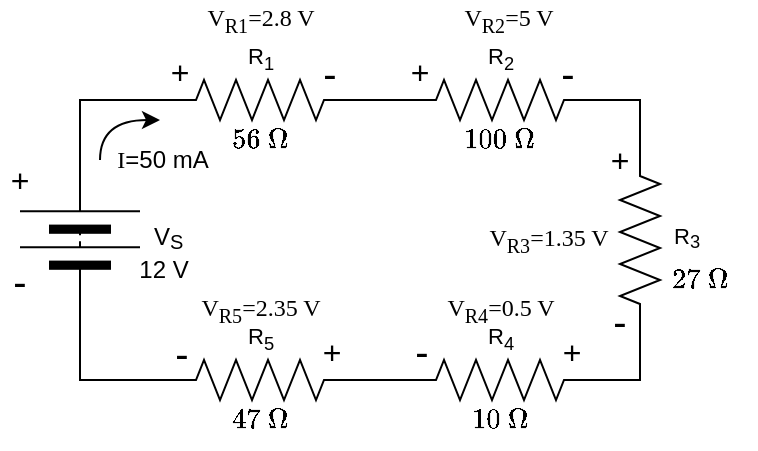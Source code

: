 <mxfile version="28.2.0">
  <diagram name="Page-1" id="PuLOtIR65A3qIiVa_A3N">
    <mxGraphModel dx="433" dy="817" grid="1" gridSize="10" guides="1" tooltips="1" connect="1" arrows="1" fold="1" page="1" pageScale="1" pageWidth="827" pageHeight="1169" math="1" shadow="0">
      <root>
        <mxCell id="0" />
        <mxCell id="1" parent="0" />
        <mxCell id="iDlP_LBRREziJw6GV0ev-6" value="$$56\ \Omega$$" style="text;strokeColor=none;fillColor=none;html=1;align=center;verticalAlign=middle;whiteSpace=wrap;rounded=0;fontSize=12;" parent="1" vertex="1">
          <mxGeometry x="150" y="170" width="40" height="20" as="geometry" />
        </mxCell>
        <mxCell id="iDlP_LBRREziJw6GV0ev-7" value="$$100\ \Omega$$" style="text;strokeColor=none;fillColor=none;html=1;align=center;verticalAlign=middle;whiteSpace=wrap;rounded=0;fontSize=12;" parent="1" vertex="1">
          <mxGeometry x="270" y="170" width="40" height="20" as="geometry" />
        </mxCell>
        <mxCell id="iDlP_LBRREziJw6GV0ev-8" value="$$10\ \Omega$$" style="text;strokeColor=none;fillColor=none;html=1;align=center;verticalAlign=middle;whiteSpace=wrap;rounded=0;fontSize=12;" parent="1" vertex="1">
          <mxGeometry x="270" y="310" width="40" height="20" as="geometry" />
        </mxCell>
        <mxCell id="iDlP_LBRREziJw6GV0ev-9" value="$$47\ \Omega$$" style="text;strokeColor=none;fillColor=none;html=1;align=center;verticalAlign=middle;whiteSpace=wrap;rounded=0;fontSize=12;" parent="1" vertex="1">
          <mxGeometry x="150" y="310" width="40" height="20" as="geometry" />
        </mxCell>
        <mxCell id="iDlP_LBRREziJw6GV0ev-10" value="$$27\ \Omega$$" style="text;strokeColor=none;fillColor=none;html=1;align=center;verticalAlign=middle;whiteSpace=wrap;rounded=0;fontSize=12;" parent="1" vertex="1">
          <mxGeometry x="370" y="240" width="40" height="20" as="geometry" />
        </mxCell>
        <mxCell id="2pu_WXE8F38l1igqx0rk-7" value="&lt;font style=&quot;font-size: 20px;&quot;&gt;-&lt;/font&gt;" style="text;strokeColor=none;fillColor=none;html=1;align=center;verticalAlign=middle;whiteSpace=wrap;rounded=0;fontSize=12;fontFamily=Helvetica;fontColor=default;labelBackgroundColor=default;" parent="1" vertex="1">
          <mxGeometry x="340" y="260" width="20" height="20" as="geometry" />
        </mxCell>
        <mxCell id="iDlP_LBRREziJw6GV0ev-19" value="&lt;font style=&quot;font-size: 16px;&quot;&gt;+&lt;/font&gt;" style="text;strokeColor=none;fillColor=none;html=1;align=center;verticalAlign=middle;whiteSpace=wrap;rounded=0;fontSize=12;fontFamily=Helvetica;fontColor=default;labelBackgroundColor=default;" parent="1" vertex="1">
          <mxGeometry x="40" y="190" width="20" height="20" as="geometry" />
        </mxCell>
        <mxCell id="iDlP_LBRREziJw6GV0ev-20" value="&lt;font style=&quot;font-size: 20px;&quot;&gt;-&lt;/font&gt;" style="text;strokeColor=none;fillColor=none;html=1;align=center;verticalAlign=middle;whiteSpace=wrap;rounded=0;fontSize=12;fontFamily=Helvetica;fontColor=default;labelBackgroundColor=default;" parent="1" vertex="1">
          <mxGeometry x="40" y="240" width="20" height="20" as="geometry" />
        </mxCell>
        <mxCell id="2pu_WXE8F38l1igqx0rk-2" value="&lt;font style=&quot;font-size: 16px;&quot;&gt;+&lt;/font&gt;" style="text;strokeColor=none;fillColor=none;html=1;align=center;verticalAlign=middle;whiteSpace=wrap;rounded=0;fontSize=12;fontFamily=Helvetica;fontColor=default;labelBackgroundColor=default;" parent="1" vertex="1">
          <mxGeometry x="120" y="136" width="20" height="20" as="geometry" />
        </mxCell>
        <mxCell id="2pu_WXE8F38l1igqx0rk-3" value="&lt;font style=&quot;font-size: 16px;&quot;&gt;+&lt;/font&gt;" style="text;strokeColor=none;fillColor=none;html=1;align=center;verticalAlign=middle;whiteSpace=wrap;rounded=0;fontSize=12;fontFamily=Helvetica;fontColor=default;labelBackgroundColor=default;" parent="1" vertex="1">
          <mxGeometry x="240" y="136" width="20" height="20" as="geometry" />
        </mxCell>
        <mxCell id="2pu_WXE8F38l1igqx0rk-4" value="&lt;font style=&quot;font-size: 16px;&quot;&gt;+&lt;/font&gt;" style="text;strokeColor=none;fillColor=none;html=1;align=center;verticalAlign=middle;whiteSpace=wrap;rounded=0;fontSize=12;fontFamily=Helvetica;fontColor=default;labelBackgroundColor=default;" parent="1" vertex="1">
          <mxGeometry x="196" y="276" width="20" height="20" as="geometry" />
        </mxCell>
        <mxCell id="2pu_WXE8F38l1igqx0rk-5" value="&lt;font style=&quot;font-size: 16px;&quot;&gt;+&lt;/font&gt;" style="text;strokeColor=none;fillColor=none;html=1;align=center;verticalAlign=middle;whiteSpace=wrap;rounded=0;fontSize=12;fontFamily=Helvetica;fontColor=default;labelBackgroundColor=default;" parent="1" vertex="1">
          <mxGeometry x="316" y="276" width="20" height="20" as="geometry" />
        </mxCell>
        <mxCell id="2pu_WXE8F38l1igqx0rk-6" value="&lt;font style=&quot;font-size: 16px;&quot;&gt;+&lt;/font&gt;" style="text;strokeColor=none;fillColor=none;html=1;align=center;verticalAlign=middle;whiteSpace=wrap;rounded=0;fontSize=12;fontFamily=Helvetica;fontColor=default;labelBackgroundColor=default;" parent="1" vertex="1">
          <mxGeometry x="340" y="180" width="20" height="20" as="geometry" />
        </mxCell>
        <mxCell id="2pu_WXE8F38l1igqx0rk-8" value="&lt;font style=&quot;font-size: 20px;&quot;&gt;-&lt;/font&gt;" style="text;strokeColor=none;fillColor=none;html=1;align=center;verticalAlign=middle;whiteSpace=wrap;rounded=0;fontSize=12;fontFamily=Helvetica;fontColor=default;labelBackgroundColor=default;" parent="1" vertex="1">
          <mxGeometry x="121" y="276" width="20" height="20" as="geometry" />
        </mxCell>
        <mxCell id="2pu_WXE8F38l1igqx0rk-9" value="&lt;font style=&quot;font-size: 20px;&quot;&gt;-&lt;/font&gt;" style="text;strokeColor=none;fillColor=none;html=1;align=center;verticalAlign=middle;whiteSpace=wrap;rounded=0;fontSize=12;fontFamily=Helvetica;fontColor=default;labelBackgroundColor=default;" parent="1" vertex="1">
          <mxGeometry x="241" y="275" width="20" height="20" as="geometry" />
        </mxCell>
        <mxCell id="2pu_WXE8F38l1igqx0rk-10" value="&lt;font style=&quot;font-size: 20px;&quot;&gt;-&lt;/font&gt;" style="text;strokeColor=none;fillColor=none;html=1;align=center;verticalAlign=middle;whiteSpace=wrap;rounded=0;fontSize=12;fontFamily=Helvetica;fontColor=default;labelBackgroundColor=default;" parent="1" vertex="1">
          <mxGeometry x="195" y="136" width="20" height="20" as="geometry" />
        </mxCell>
        <mxCell id="2pu_WXE8F38l1igqx0rk-11" value="&lt;font style=&quot;font-size: 20px;&quot;&gt;-&lt;/font&gt;" style="text;strokeColor=none;fillColor=none;html=1;align=center;verticalAlign=middle;whiteSpace=wrap;rounded=0;fontSize=12;fontFamily=Helvetica;fontColor=default;labelBackgroundColor=default;" parent="1" vertex="1">
          <mxGeometry x="314" y="136" width="20" height="20" as="geometry" />
        </mxCell>
        <mxCell id="uKpBhoUJDOv9A9Jneebp-5" value="" style="edgeStyle=none;shape=connector;rounded=0;orthogonalLoop=1;jettySize=auto;html=1;strokeColor=default;align=center;verticalAlign=middle;fontFamily=Helvetica;fontSize=11;fontColor=default;labelBackgroundColor=default;endArrow=none;endFill=0;" parent="1" source="uKpBhoUJDOv9A9Jneebp-3" target="uKpBhoUJDOv9A9Jneebp-4" edge="1">
          <mxGeometry relative="1" as="geometry" />
        </mxCell>
        <mxCell id="uKpBhoUJDOv9A9Jneebp-3" value="R&lt;sub&gt;1&lt;/sub&gt;" style="pointerEvents=1;verticalLabelPosition=top;shadow=0;dashed=0;align=center;html=1;verticalAlign=bottom;shape=mxgraph.electrical.resistors.resistor_2;fontFamily=Helvetica;fontSize=11;fontColor=default;labelBackgroundColor=default;labelPosition=center;" parent="1" vertex="1">
          <mxGeometry x="120" y="150" width="100" height="20" as="geometry" />
        </mxCell>
        <mxCell id="uKpBhoUJDOv9A9Jneebp-4" value="R&lt;sub&gt;2&lt;/sub&gt;" style="pointerEvents=1;verticalLabelPosition=top;shadow=0;dashed=0;align=center;html=1;verticalAlign=bottom;shape=mxgraph.electrical.resistors.resistor_2;fontFamily=Helvetica;fontSize=11;fontColor=default;labelBackgroundColor=default;labelPosition=center;" parent="1" vertex="1">
          <mxGeometry x="240" y="150" width="100" height="20" as="geometry" />
        </mxCell>
        <mxCell id="uKpBhoUJDOv9A9Jneebp-16" value="R&lt;sub&gt;3&lt;/sub&gt;" style="pointerEvents=1;verticalLabelPosition=bottom;shadow=0;dashed=0;align=center;html=1;verticalAlign=top;shape=mxgraph.electrical.resistors.resistor_2;fontFamily=Helvetica;fontSize=11;fontColor=default;labelBackgroundColor=default;rotation=-90;textDirection=vertical-lr;" parent="1" vertex="1">
          <mxGeometry x="310" y="220" width="100" height="20" as="geometry" />
        </mxCell>
        <mxCell id="iDlP_LBRREziJw6GV0ev-1" value="R&lt;sub&gt;5&lt;/sub&gt;" style="pointerEvents=1;verticalLabelPosition=top;shadow=0;dashed=0;align=center;html=1;verticalAlign=bottom;shape=mxgraph.electrical.resistors.resistor_2;fontFamily=Helvetica;fontSize=11;fontColor=default;labelBackgroundColor=default;labelPosition=center;" parent="1" vertex="1">
          <mxGeometry x="120" y="290" width="100" height="20" as="geometry" />
        </mxCell>
        <mxCell id="iDlP_LBRREziJw6GV0ev-3" value="R&lt;sub&gt;4&lt;/sub&gt;" style="pointerEvents=1;verticalLabelPosition=top;shadow=0;dashed=0;align=center;html=1;verticalAlign=bottom;shape=mxgraph.electrical.resistors.resistor_2;fontFamily=Helvetica;fontSize=11;fontColor=default;labelBackgroundColor=default;labelPosition=center;" parent="1" vertex="1">
          <mxGeometry x="240" y="290" width="100" height="20" as="geometry" />
        </mxCell>
        <mxCell id="iDlP_LBRREziJw6GV0ev-12" value="" style="edgeStyle=orthogonalEdgeStyle;orthogonalLoop=1;jettySize=auto;html=1;rounded=0;fontSize=12;startSize=8;endSize=8;endArrow=none;endFill=0;exitX=1;exitY=0.5;exitDx=0;exitDy=0;exitPerimeter=0;entryX=1;entryY=0.5;entryDx=0;entryDy=0;entryPerimeter=0;" parent="1" source="uKpBhoUJDOv9A9Jneebp-4" target="uKpBhoUJDOv9A9Jneebp-16" edge="1">
          <mxGeometry width="120" relative="1" as="geometry">
            <mxPoint x="490" y="330" as="sourcePoint" />
            <mxPoint x="610" y="330" as="targetPoint" />
          </mxGeometry>
        </mxCell>
        <mxCell id="iDlP_LBRREziJw6GV0ev-14" value="" style="edgeStyle=orthogonalEdgeStyle;orthogonalLoop=1;jettySize=auto;html=1;rounded=0;strokeColor=default;align=center;verticalAlign=middle;fontFamily=Helvetica;fontSize=12;fontColor=default;labelBackgroundColor=default;startSize=8;endArrow=none;endFill=0;endSize=8;exitX=0;exitY=0.5;exitDx=0;exitDy=0;exitPerimeter=0;entryX=1;entryY=0.5;entryDx=0;entryDy=0;entryPerimeter=0;" parent="1" source="uKpBhoUJDOv9A9Jneebp-16" target="iDlP_LBRREziJw6GV0ev-3" edge="1">
          <mxGeometry width="120" relative="1" as="geometry">
            <mxPoint x="490" y="330" as="sourcePoint" />
            <mxPoint x="610" y="330" as="targetPoint" />
            <Array as="points">
              <mxPoint x="360" y="300" />
            </Array>
          </mxGeometry>
        </mxCell>
        <mxCell id="iDlP_LBRREziJw6GV0ev-15" value="" style="edgeStyle=none;orthogonalLoop=1;jettySize=auto;html=1;rounded=0;strokeColor=default;align=center;verticalAlign=middle;fontFamily=Helvetica;fontSize=12;fontColor=default;labelBackgroundColor=default;startSize=8;endArrow=none;endFill=0;endSize=8;exitX=1;exitY=0.5;exitDx=0;exitDy=0;exitPerimeter=0;entryX=0;entryY=0.5;entryDx=0;entryDy=0;entryPerimeter=0;" parent="1" source="iDlP_LBRREziJw6GV0ev-1" target="iDlP_LBRREziJw6GV0ev-3" edge="1">
          <mxGeometry width="120" relative="1" as="geometry">
            <mxPoint x="490" y="330" as="sourcePoint" />
            <mxPoint x="610" y="330" as="targetPoint" />
            <Array as="points" />
          </mxGeometry>
        </mxCell>
        <mxCell id="iDlP_LBRREziJw6GV0ev-16" value="V&lt;sub&gt;S&lt;/sub&gt;" style="pointerEvents=1;verticalLabelPosition=bottom;shadow=0;dashed=0;align=center;html=1;verticalAlign=top;shape=mxgraph.electrical.miscellaneous.batteryStack;fontFamily=Helvetica;fontSize=12;fontColor=default;labelBackgroundColor=default;rotation=-90;textDirection=vertical-lr;" parent="1" vertex="1">
          <mxGeometry x="50" y="200" width="60" height="60" as="geometry" />
        </mxCell>
        <mxCell id="iDlP_LBRREziJw6GV0ev-17" value="" style="edgeStyle=orthogonalEdgeStyle;orthogonalLoop=1;jettySize=auto;html=1;rounded=0;strokeColor=default;align=center;verticalAlign=middle;fontFamily=Helvetica;fontSize=12;fontColor=default;labelBackgroundColor=default;startSize=8;endArrow=none;endFill=0;endSize=8;exitX=1;exitY=0.5;exitDx=0;exitDy=0;entryX=0;entryY=0.5;entryDx=0;entryDy=0;entryPerimeter=0;" parent="1" source="iDlP_LBRREziJw6GV0ev-16" target="uKpBhoUJDOv9A9Jneebp-3" edge="1">
          <mxGeometry width="120" relative="1" as="geometry">
            <mxPoint x="370" y="330" as="sourcePoint" />
            <mxPoint x="490" y="330" as="targetPoint" />
          </mxGeometry>
        </mxCell>
        <mxCell id="iDlP_LBRREziJw6GV0ev-18" value="" style="edgeStyle=orthogonalEdgeStyle;orthogonalLoop=1;jettySize=auto;html=1;rounded=0;strokeColor=default;align=center;verticalAlign=middle;fontFamily=Helvetica;fontSize=12;fontColor=default;labelBackgroundColor=default;startSize=8;endArrow=none;endFill=0;endSize=8;exitX=0;exitY=0.5;exitDx=0;exitDy=0;entryX=0;entryY=0.5;entryDx=0;entryDy=0;entryPerimeter=0;" parent="1" source="iDlP_LBRREziJw6GV0ev-16" target="iDlP_LBRREziJw6GV0ev-1" edge="1">
          <mxGeometry width="120" relative="1" as="geometry">
            <mxPoint x="370" y="330" as="sourcePoint" />
            <mxPoint x="490" y="330" as="targetPoint" />
          </mxGeometry>
        </mxCell>
        <mxCell id="2pu_WXE8F38l1igqx0rk-22" value="" style="curved=1;endArrow=classic;html=1;rounded=0;" parent="1" edge="1">
          <mxGeometry width="50" height="50" relative="1" as="geometry">
            <mxPoint x="90" y="190" as="sourcePoint" />
            <mxPoint x="120" y="170" as="targetPoint" />
            <Array as="points">
              <mxPoint x="90" y="170" />
            </Array>
          </mxGeometry>
        </mxCell>
        <mxCell id="2pu_WXE8F38l1igqx0rk-23" value="&lt;font face=&quot;Times New Roman&quot;&gt;I&lt;/font&gt;=50 mA" style="text;html=1;align=center;verticalAlign=middle;whiteSpace=wrap;rounded=0;" parent="1" vertex="1">
          <mxGeometry x="93" y="180" width="57" height="20" as="geometry" />
        </mxCell>
        <mxCell id="CjW4mLuFn372WD_gnURu-2" value="&lt;font face=&quot;Times New Roman&quot;&gt;V&lt;sub&gt;R1&lt;/sub&gt;=2.8 V&lt;/font&gt;" style="text;html=1;align=center;verticalAlign=middle;whiteSpace=wrap;rounded=0;" parent="1" vertex="1">
          <mxGeometry x="135.75" y="110" width="68.5" height="20" as="geometry" />
        </mxCell>
        <mxCell id="CjW4mLuFn372WD_gnURu-3" value="&lt;font face=&quot;Times New Roman&quot;&gt;V&lt;sub&gt;R2&lt;/sub&gt;=5 V&lt;/font&gt;" style="text;html=1;align=center;verticalAlign=middle;whiteSpace=wrap;rounded=0;" parent="1" vertex="1">
          <mxGeometry x="260" y="110" width="68.5" height="20" as="geometry" />
        </mxCell>
        <mxCell id="CjW4mLuFn372WD_gnURu-4" value="&lt;font face=&quot;Times New Roman&quot;&gt;V&lt;sub&gt;R3&lt;/sub&gt;=1.35 V&lt;/font&gt;" style="text;html=1;align=center;verticalAlign=middle;whiteSpace=wrap;rounded=0;" parent="1" vertex="1">
          <mxGeometry x="280" y="220" width="68.5" height="20" as="geometry" />
        </mxCell>
        <mxCell id="CjW4mLuFn372WD_gnURu-5" value="&lt;font face=&quot;Times New Roman&quot;&gt;V&lt;sub&gt;R4&lt;/sub&gt;=0.5 V&lt;/font&gt;" style="text;html=1;align=center;verticalAlign=middle;whiteSpace=wrap;rounded=0;" parent="1" vertex="1">
          <mxGeometry x="255.75" y="255" width="68.5" height="20" as="geometry" />
        </mxCell>
        <mxCell id="CjW4mLuFn372WD_gnURu-6" value="&lt;font face=&quot;Times New Roman&quot;&gt;V&lt;sub&gt;R5&lt;/sub&gt;=2.35 V&lt;/font&gt;" style="text;html=1;align=center;verticalAlign=middle;whiteSpace=wrap;rounded=0;" parent="1" vertex="1">
          <mxGeometry x="135.75" y="255" width="68.5" height="20" as="geometry" />
        </mxCell>
        <mxCell id="CjW4mLuFn372WD_gnURu-7" value="12 V" style="text;strokeColor=none;fillColor=none;html=1;align=center;verticalAlign=middle;whiteSpace=wrap;rounded=0;fontSize=12;" parent="1" vertex="1">
          <mxGeometry x="101.5" y="235" width="40" height="20" as="geometry" />
        </mxCell>
      </root>
    </mxGraphModel>
  </diagram>
</mxfile>

